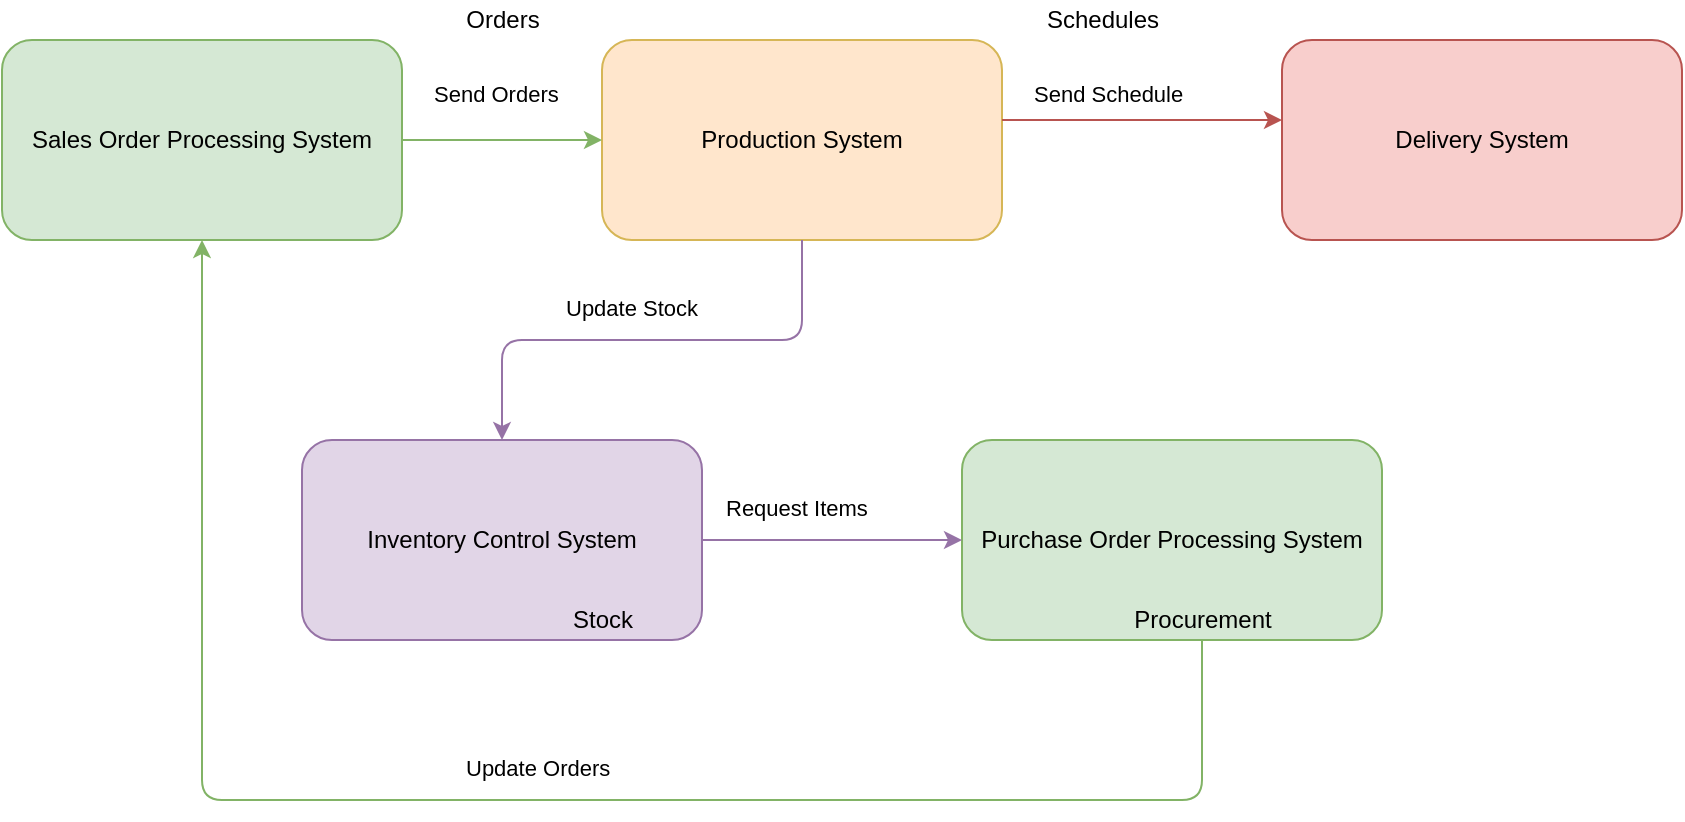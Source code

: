 <mxfile version="26.0.1">
  <diagram name="Integrated System Relationships" id="cV3sKzwQuMIi0W9DKhRD">
    <mxGraphModel dx="1221" dy="725" grid="1" gridSize="10" guides="1" tooltips="1" connect="1" arrows="1" fold="1" page="1" pageScale="1" pageWidth="827" pageHeight="1169" math="0" shadow="0">
      <root>
        <mxCell id="0" />
        <mxCell id="1" parent="0" />
        <mxCell id="wpcjDuDs54A-yuHA8lGh-43" value="Sales Order Processing System" style="rounded=1;whiteSpace=wrap;html=1;fillColor=#d5e8d4;strokeColor=#82b366;" vertex="1" parent="1">
          <mxGeometry x="100" y="100" width="200" height="100" as="geometry" />
        </mxCell>
        <mxCell id="wpcjDuDs54A-yuHA8lGh-44" value="Production System" style="rounded=1;whiteSpace=wrap;html=1;fillColor=#ffe6cc;strokeColor=#d6b656;" vertex="1" parent="1">
          <mxGeometry x="400" y="100" width="200" height="100" as="geometry" />
        </mxCell>
        <mxCell id="wpcjDuDs54A-yuHA8lGh-45" value="Delivery System" style="rounded=1;whiteSpace=wrap;html=1;fillColor=#f8cecc;strokeColor=#b85450;" vertex="1" parent="1">
          <mxGeometry x="740" y="100" width="200" height="100" as="geometry" />
        </mxCell>
        <mxCell id="wpcjDuDs54A-yuHA8lGh-46" value="Inventory Control System" style="rounded=1;whiteSpace=wrap;html=1;fillColor=#e1d5e7;strokeColor=#9673a6;" vertex="1" parent="1">
          <mxGeometry x="250" y="300" width="200" height="100" as="geometry" />
        </mxCell>
        <mxCell id="wpcjDuDs54A-yuHA8lGh-47" value="Purchase Order Processing System" style="rounded=1;whiteSpace=wrap;html=1;fillColor=#d5e8d4;strokeColor=#82b366;" vertex="1" parent="1">
          <mxGeometry x="580" y="300" width="210" height="100" as="geometry" />
        </mxCell>
        <mxCell id="wpcjDuDs54A-yuHA8lGh-48" value="" style="edgeStyle=orthogonalEdgeStyle;rounded=1;strokeColor=#82b366;" edge="1" parent="1" source="wpcjDuDs54A-yuHA8lGh-43" target="wpcjDuDs54A-yuHA8lGh-44">
          <mxGeometry y="20" relative="1" as="geometry">
            <mxPoint as="offset" />
          </mxGeometry>
        </mxCell>
        <mxCell id="wpcjDuDs54A-yuHA8lGh-49" value="" style="edgeStyle=orthogonalEdgeStyle;rounded=1;strokeColor=#b85450;" edge="1" parent="1" source="wpcjDuDs54A-yuHA8lGh-44" target="wpcjDuDs54A-yuHA8lGh-45">
          <mxGeometry y="-30" relative="1" as="geometry">
            <Array as="points">
              <mxPoint x="640" y="140" />
              <mxPoint x="640" y="140" />
            </Array>
            <mxPoint as="offset" />
          </mxGeometry>
        </mxCell>
        <mxCell id="wpcjDuDs54A-yuHA8lGh-50" value="" style="edgeStyle=orthogonalEdgeStyle;rounded=1;strokeColor=#9673a6;" edge="1" parent="1" source="wpcjDuDs54A-yuHA8lGh-44" target="wpcjDuDs54A-yuHA8lGh-46">
          <mxGeometry x="0.36" y="-40" relative="1" as="geometry">
            <mxPoint as="offset" />
          </mxGeometry>
        </mxCell>
        <mxCell id="wpcjDuDs54A-yuHA8lGh-51" value="" style="edgeStyle=orthogonalEdgeStyle;rounded=1;strokeColor=#9673a6;" edge="1" parent="1" source="wpcjDuDs54A-yuHA8lGh-46" target="wpcjDuDs54A-yuHA8lGh-47">
          <mxGeometry y="-40" relative="1" as="geometry">
            <mxPoint as="offset" />
          </mxGeometry>
        </mxCell>
        <mxCell id="wpcjDuDs54A-yuHA8lGh-52" value="" style="edgeStyle=orthogonalEdgeStyle;rounded=1;strokeColor=#82b366;exitX=0.5;exitY=1;exitDx=0;exitDy=0;" edge="1" parent="1" source="wpcjDuDs54A-yuHA8lGh-56" target="wpcjDuDs54A-yuHA8lGh-43">
          <mxGeometry x="-0.185" y="60" relative="1" as="geometry">
            <Array as="points">
              <mxPoint x="700" y="480" />
              <mxPoint x="200" y="480" />
            </Array>
            <mxPoint as="offset" />
          </mxGeometry>
        </mxCell>
        <mxCell id="wpcjDuDs54A-yuHA8lGh-53" value="Orders" style="text;html=1;align=center;verticalAlign=middle;strokeColor=none;fillColor=none;" vertex="1" parent="1">
          <mxGeometry x="300" y="80" width="100" height="20" as="geometry" />
        </mxCell>
        <mxCell id="wpcjDuDs54A-yuHA8lGh-54" value="Schedules" style="text;html=1;align=center;verticalAlign=middle;strokeColor=none;fillColor=none;" vertex="1" parent="1">
          <mxGeometry x="600" y="80" width="100" height="20" as="geometry" />
        </mxCell>
        <mxCell id="wpcjDuDs54A-yuHA8lGh-55" value="Stock" style="text;html=1;align=center;verticalAlign=middle;strokeColor=none;fillColor=none;" vertex="1" parent="1">
          <mxGeometry x="350" y="380" width="100" height="20" as="geometry" />
        </mxCell>
        <mxCell id="wpcjDuDs54A-yuHA8lGh-56" value="Procurement" style="text;html=1;align=center;verticalAlign=middle;strokeColor=none;fillColor=none;" vertex="1" parent="1">
          <mxGeometry x="650" y="380" width="100" height="20" as="geometry" />
        </mxCell>
        <mxCell id="wpcjDuDs54A-yuHA8lGh-62" value="&lt;span style=&quot;font-size: 11px; text-align: center; text-wrap-mode: nowrap; background-color: rgb(255, 255, 255);&quot;&gt;Send Orders&lt;/span&gt;" style="text;strokeColor=none;fillColor=none;align=left;verticalAlign=middle;spacingLeft=4;spacingRight=4;overflow=hidden;points=[[0,0.5],[1,0.5]];portConstraint=eastwest;rotatable=0;whiteSpace=wrap;html=1;" vertex="1" parent="1">
          <mxGeometry x="310" y="112" width="80" height="30" as="geometry" />
        </mxCell>
        <mxCell id="wpcjDuDs54A-yuHA8lGh-63" value="&lt;span style=&quot;font-size: 11px; text-align: center; text-wrap-mode: nowrap; background-color: rgb(255, 255, 255);&quot;&gt;Send Schedule&lt;/span&gt;" style="text;strokeColor=none;fillColor=none;align=left;verticalAlign=middle;spacingLeft=4;spacingRight=4;overflow=hidden;points=[[0,0.5],[1,0.5]];portConstraint=eastwest;rotatable=0;whiteSpace=wrap;html=1;" vertex="1" parent="1">
          <mxGeometry x="610" y="112" width="100" height="30" as="geometry" />
        </mxCell>
        <mxCell id="wpcjDuDs54A-yuHA8lGh-64" value="&lt;span style=&quot;font-size: 11px; text-align: center; text-wrap-mode: nowrap; background-color: rgb(255, 255, 255);&quot;&gt;Update Stock&lt;/span&gt;" style="text;whiteSpace=wrap;html=1;" vertex="1" parent="1">
          <mxGeometry x="380" y="220" width="110" height="40" as="geometry" />
        </mxCell>
        <mxCell id="wpcjDuDs54A-yuHA8lGh-66" value="&lt;span style=&quot;font-size: 11px; text-align: center; text-wrap-mode: nowrap; background-color: rgb(255, 255, 255);&quot;&gt;Update Orders&lt;/span&gt;" style="text;whiteSpace=wrap;html=1;" vertex="1" parent="1">
          <mxGeometry x="330" y="450" width="100" height="40" as="geometry" />
        </mxCell>
        <mxCell id="wpcjDuDs54A-yuHA8lGh-65" value="&lt;span style=&quot;font-size: 11px; text-align: center; text-wrap-mode: nowrap; background-color: rgb(255, 255, 255);&quot;&gt;Request Items&lt;/span&gt;" style="text;whiteSpace=wrap;html=1;" vertex="1" parent="1">
          <mxGeometry x="460" y="320" width="100" height="40" as="geometry" />
        </mxCell>
      </root>
    </mxGraphModel>
  </diagram>
</mxfile>
